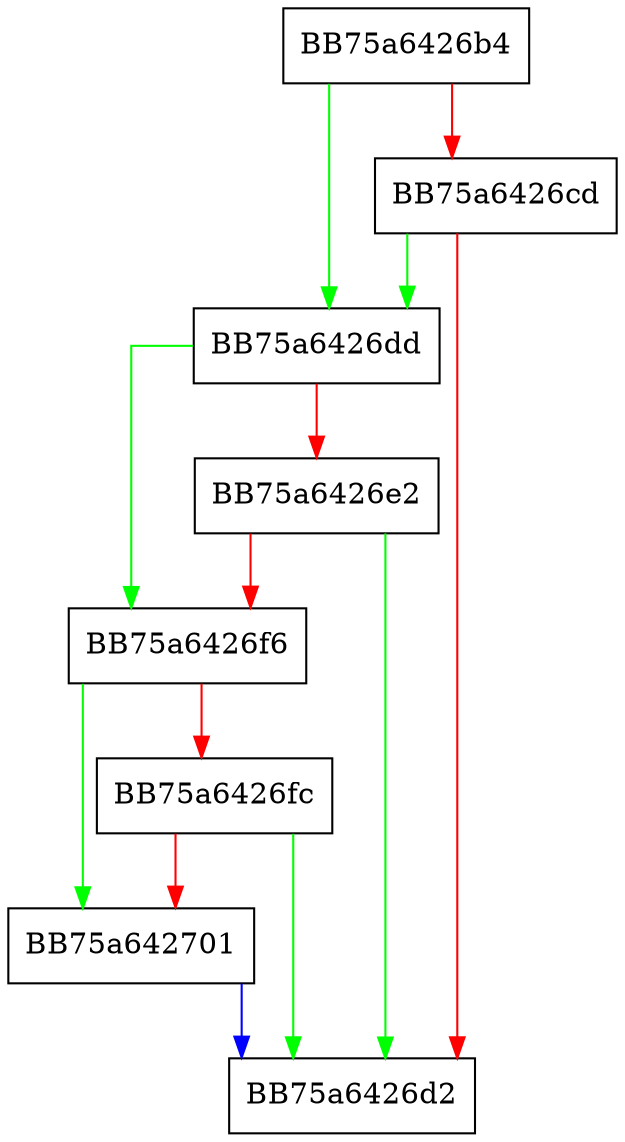 digraph pagerLockDb {
  node [shape="box"];
  graph [splines=ortho];
  BB75a6426b4 -> BB75a6426dd [color="green"];
  BB75a6426b4 -> BB75a6426cd [color="red"];
  BB75a6426cd -> BB75a6426dd [color="green"];
  BB75a6426cd -> BB75a6426d2 [color="red"];
  BB75a6426dd -> BB75a6426f6 [color="green"];
  BB75a6426dd -> BB75a6426e2 [color="red"];
  BB75a6426e2 -> BB75a6426d2 [color="green"];
  BB75a6426e2 -> BB75a6426f6 [color="red"];
  BB75a6426f6 -> BB75a642701 [color="green"];
  BB75a6426f6 -> BB75a6426fc [color="red"];
  BB75a6426fc -> BB75a6426d2 [color="green"];
  BB75a6426fc -> BB75a642701 [color="red"];
  BB75a642701 -> BB75a6426d2 [color="blue"];
}